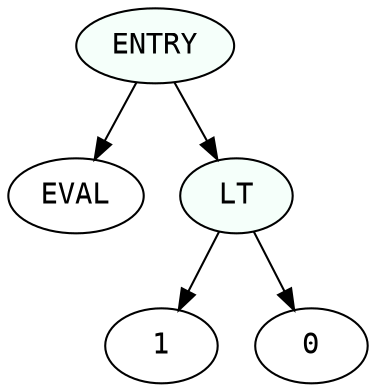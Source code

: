 digraph print {
 1 [label="EVAL", fontname="monospace"];
 2 [label="1", fontname="monospace"];
 3 [label="0", fontname="monospace"];
 4 [label="LT", fontname="monospace", style=filled, fillcolor=mintcream];
 4->2
 4->3
 5 [label="ENTRY", fontname="monospace", style=filled, fillcolor=mintcream];
 5->1
 5->4
 }
 